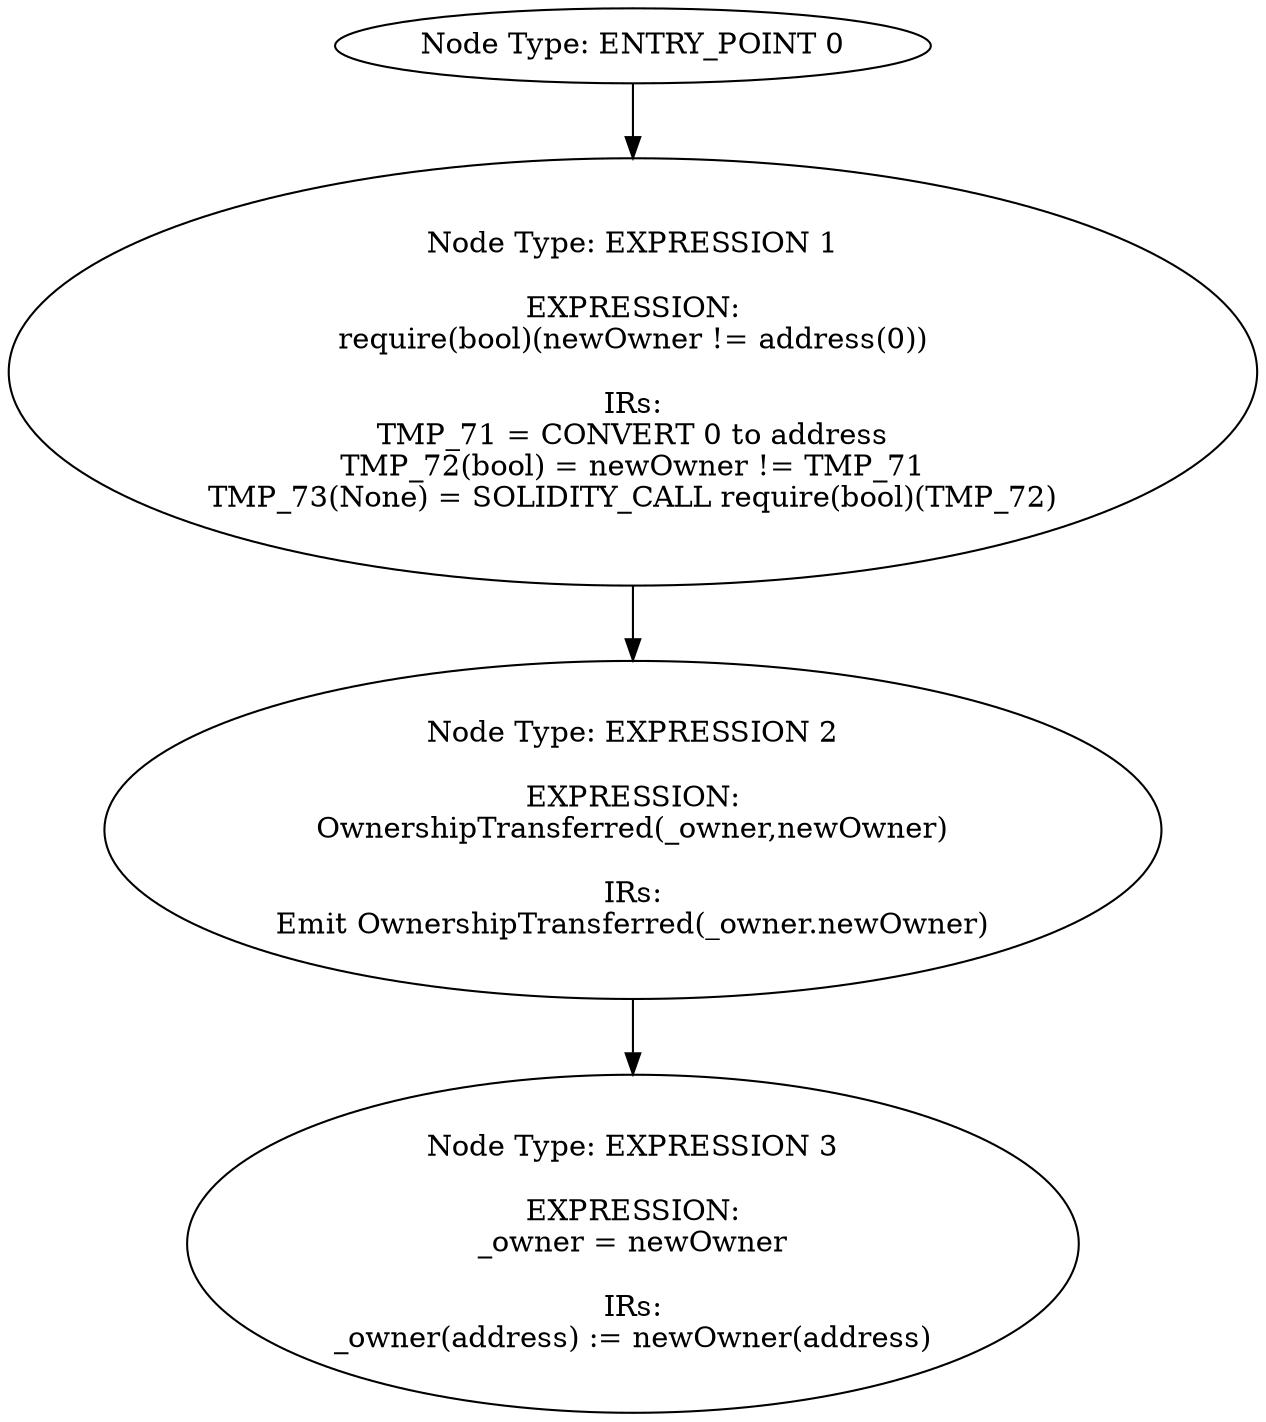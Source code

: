 digraph{
0[label="Node Type: ENTRY_POINT 0
"];
0->1;
1[label="Node Type: EXPRESSION 1

EXPRESSION:
require(bool)(newOwner != address(0))

IRs:
TMP_71 = CONVERT 0 to address
TMP_72(bool) = newOwner != TMP_71
TMP_73(None) = SOLIDITY_CALL require(bool)(TMP_72)"];
1->2;
2[label="Node Type: EXPRESSION 2

EXPRESSION:
OwnershipTransferred(_owner,newOwner)

IRs:
Emit OwnershipTransferred(_owner.newOwner)"];
2->3;
3[label="Node Type: EXPRESSION 3

EXPRESSION:
_owner = newOwner

IRs:
_owner(address) := newOwner(address)"];
}
